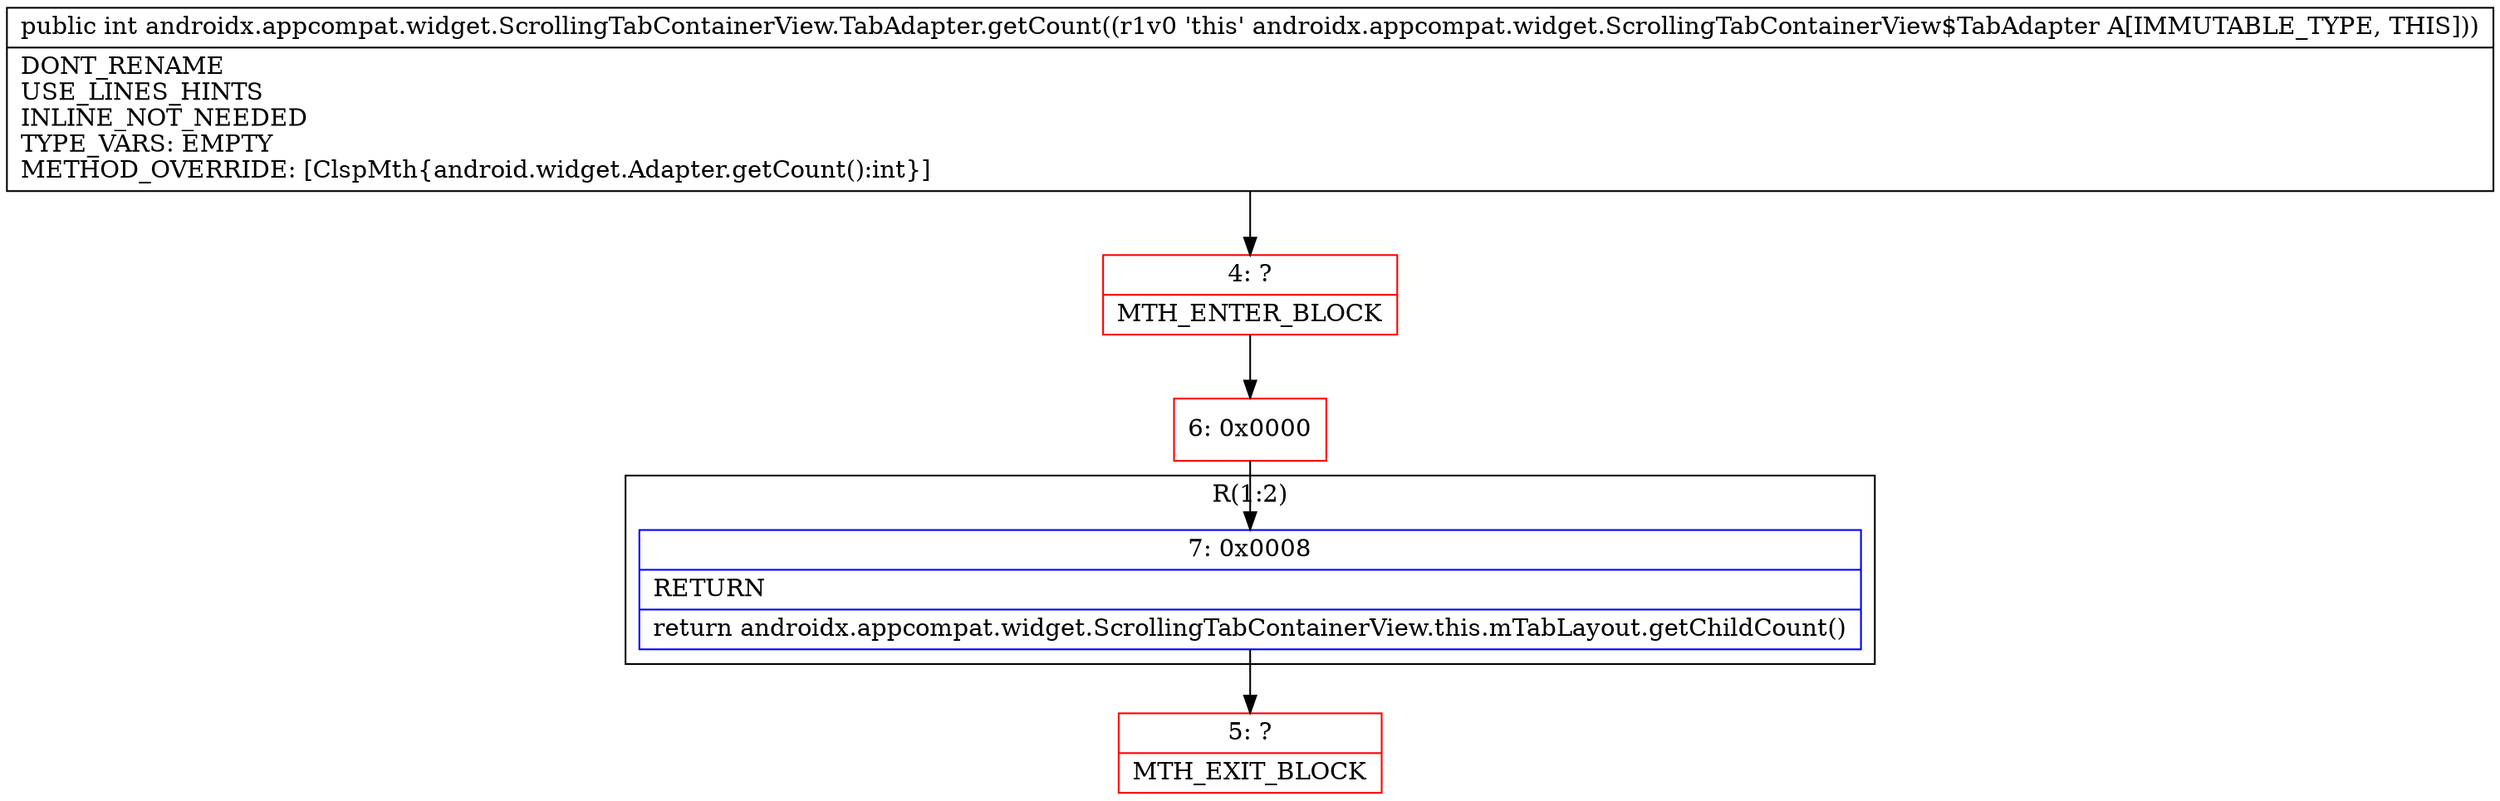 digraph "CFG forandroidx.appcompat.widget.ScrollingTabContainerView.TabAdapter.getCount()I" {
subgraph cluster_Region_341958529 {
label = "R(1:2)";
node [shape=record,color=blue];
Node_7 [shape=record,label="{7\:\ 0x0008|RETURN\l|return androidx.appcompat.widget.ScrollingTabContainerView.this.mTabLayout.getChildCount()\l}"];
}
Node_4 [shape=record,color=red,label="{4\:\ ?|MTH_ENTER_BLOCK\l}"];
Node_6 [shape=record,color=red,label="{6\:\ 0x0000}"];
Node_5 [shape=record,color=red,label="{5\:\ ?|MTH_EXIT_BLOCK\l}"];
MethodNode[shape=record,label="{public int androidx.appcompat.widget.ScrollingTabContainerView.TabAdapter.getCount((r1v0 'this' androidx.appcompat.widget.ScrollingTabContainerView$TabAdapter A[IMMUTABLE_TYPE, THIS]))  | DONT_RENAME\lUSE_LINES_HINTS\lINLINE_NOT_NEEDED\lTYPE_VARS: EMPTY\lMETHOD_OVERRIDE: [ClspMth\{android.widget.Adapter.getCount():int\}]\l}"];
MethodNode -> Node_4;Node_7 -> Node_5;
Node_4 -> Node_6;
Node_6 -> Node_7;
}


